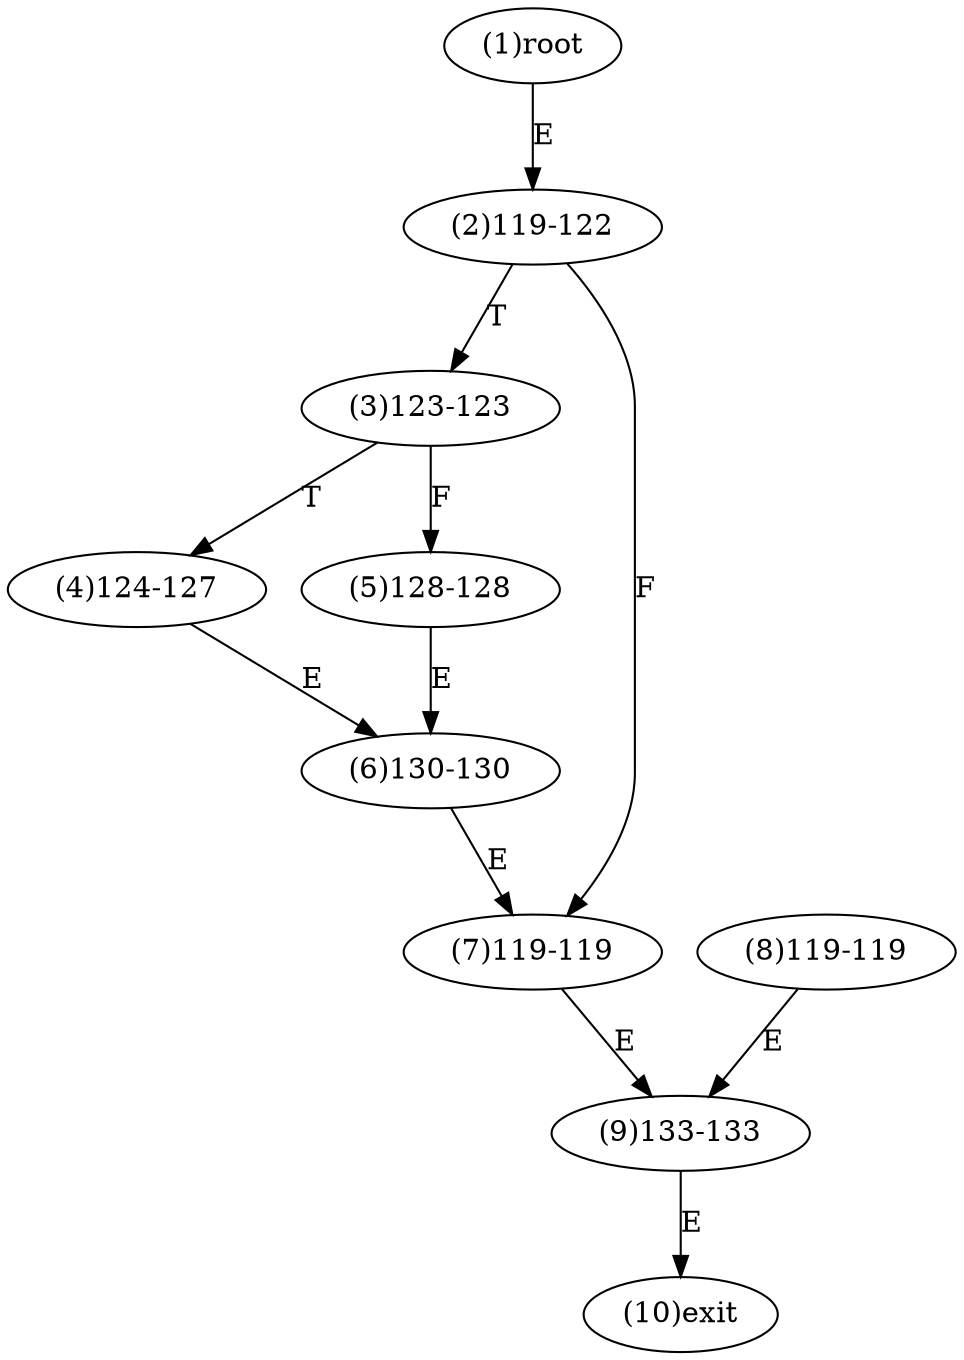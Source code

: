 digraph "" { 
1[ label="(1)root"];
2[ label="(2)119-122"];
3[ label="(3)123-123"];
4[ label="(4)124-127"];
5[ label="(5)128-128"];
6[ label="(6)130-130"];
7[ label="(7)119-119"];
8[ label="(8)119-119"];
9[ label="(9)133-133"];
10[ label="(10)exit"];
1->2[ label="E"];
2->7[ label="F"];
2->3[ label="T"];
3->5[ label="F"];
3->4[ label="T"];
4->6[ label="E"];
5->6[ label="E"];
6->7[ label="E"];
7->9[ label="E"];
8->9[ label="E"];
9->10[ label="E"];
}